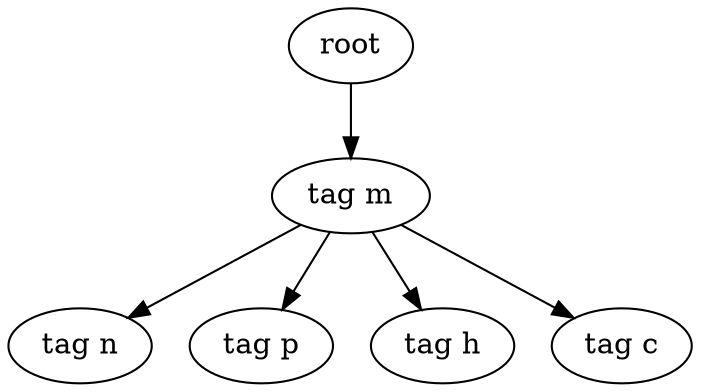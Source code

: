 digraph Tree{
0[label="root"];
0->00
00[label="tag m"];
00->000
000[label="tag n"];
00->001
001[label="tag p"];
00->002
002[label="tag h"];
00->003
003[label="tag c"];
}
